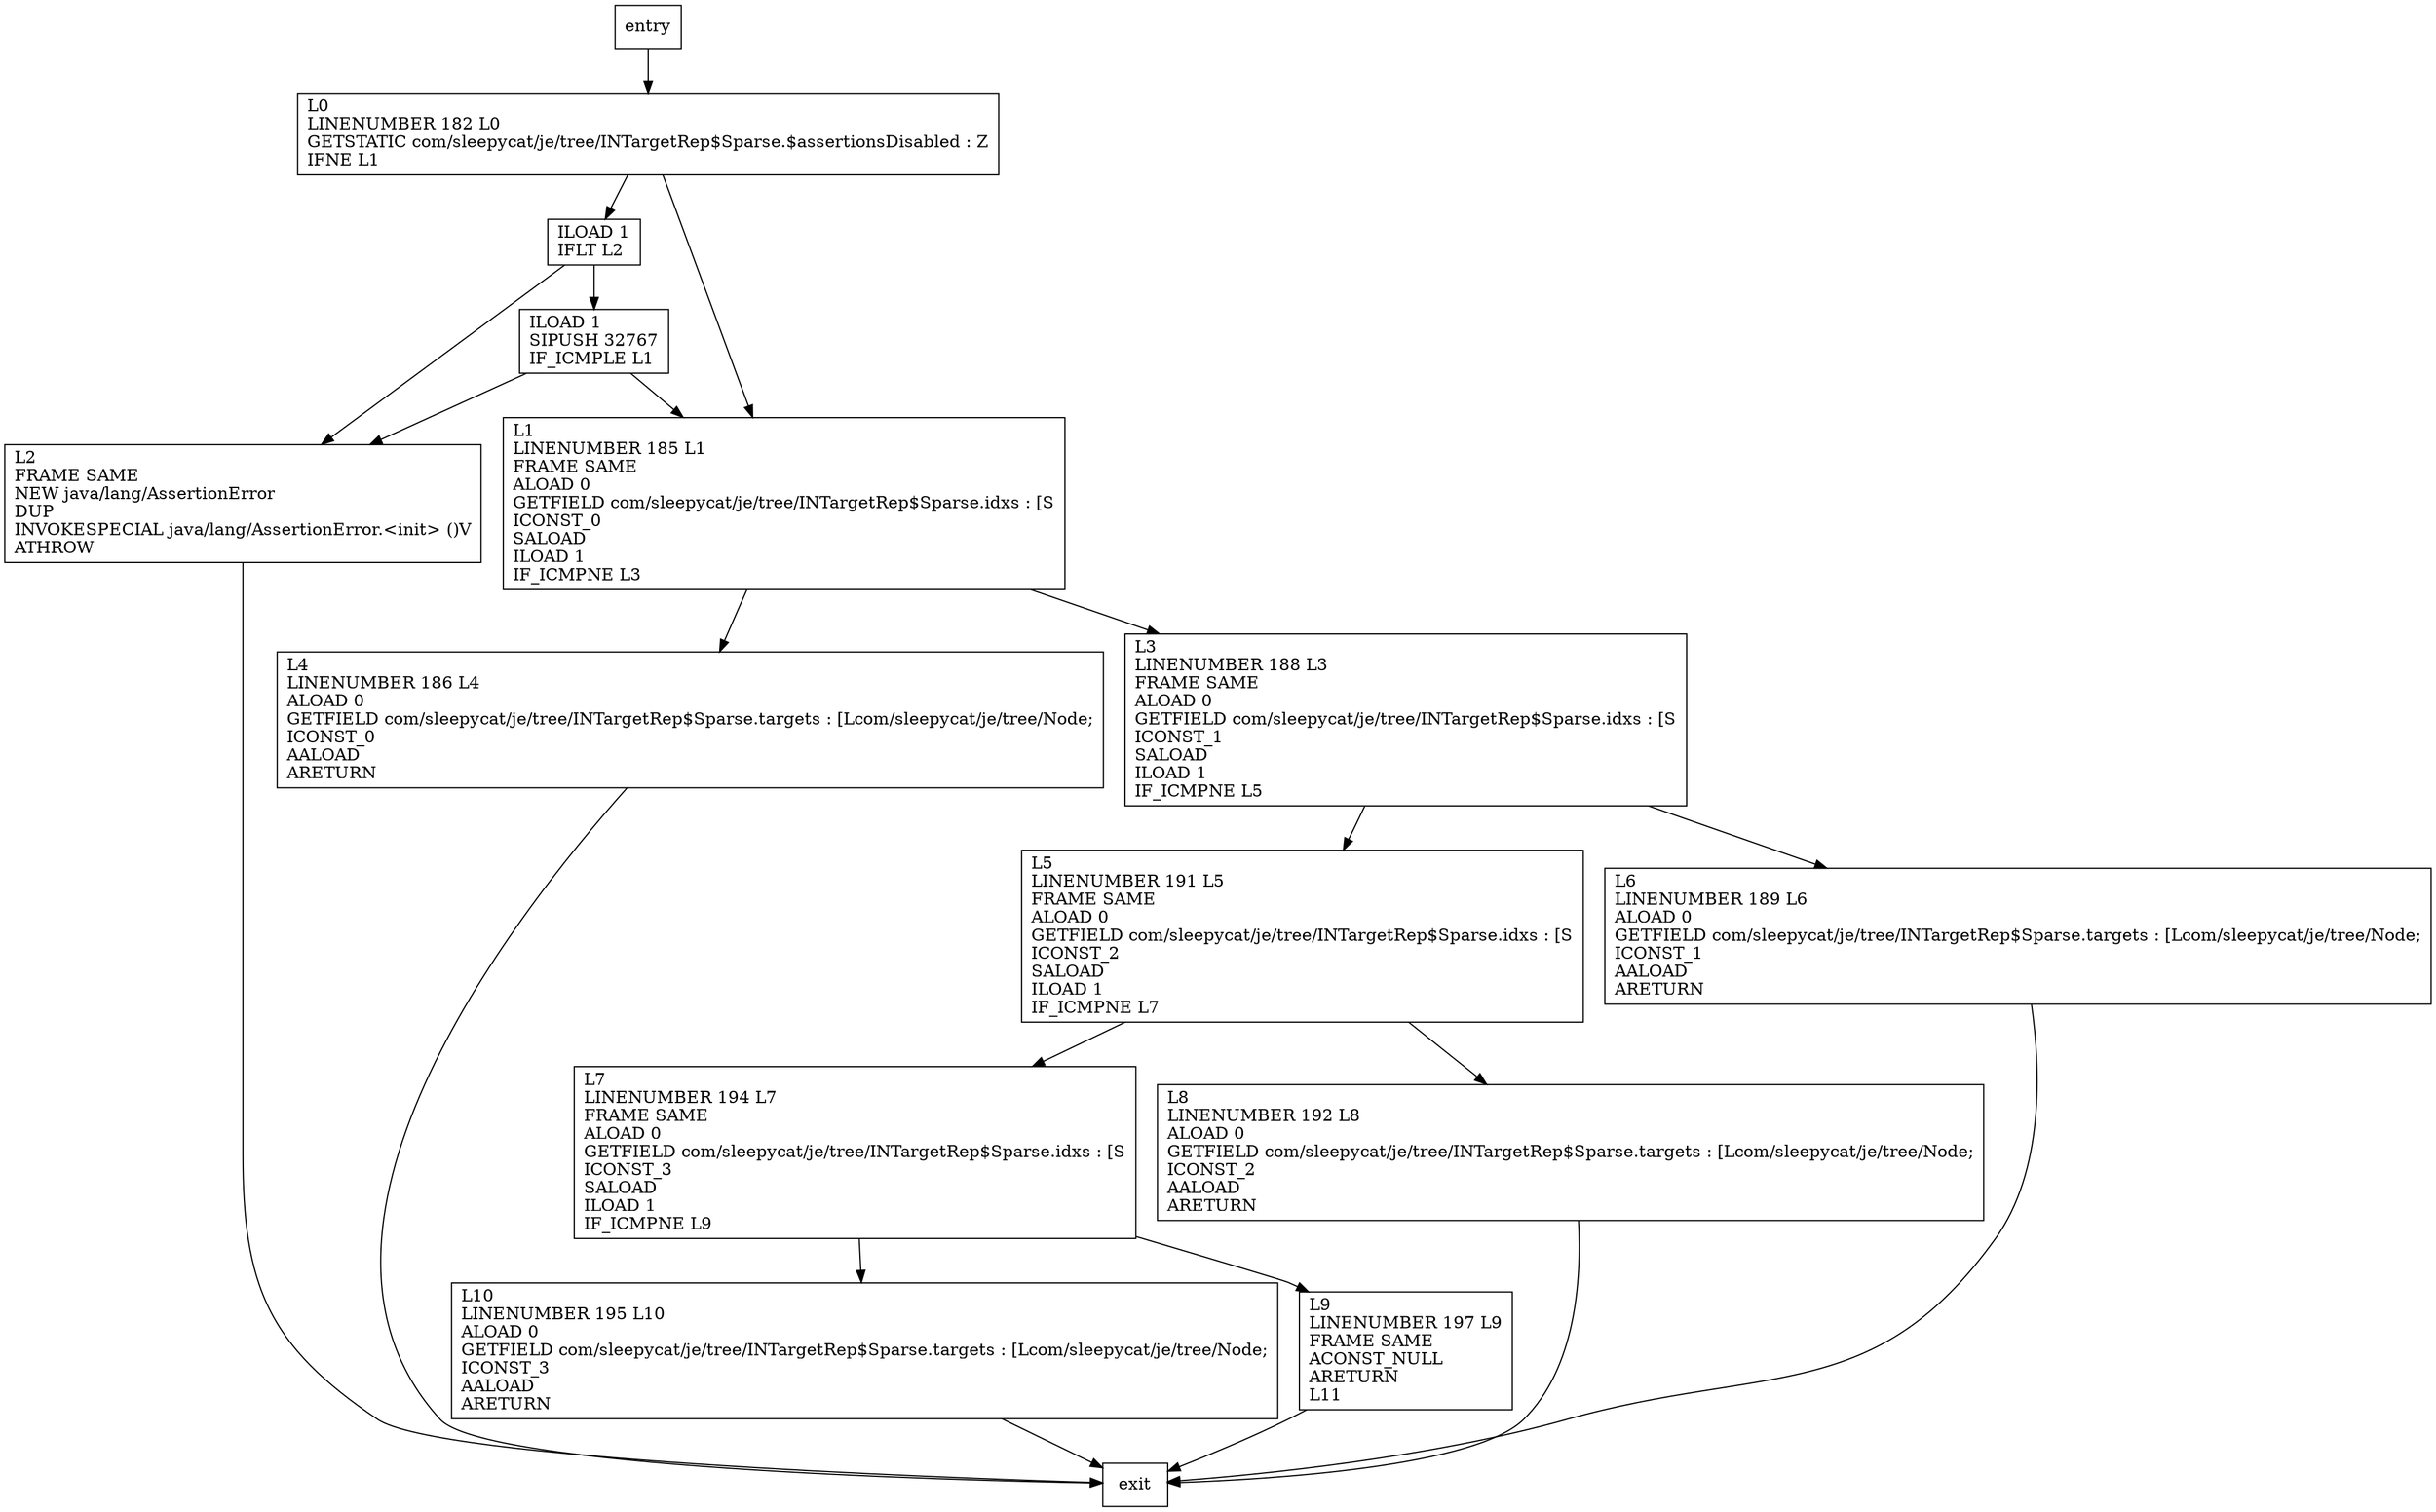 digraph get {
node [shape=record];
693756598 [label="L7\lLINENUMBER 194 L7\lFRAME SAME\lALOAD 0\lGETFIELD com/sleepycat/je/tree/INTargetRep$Sparse.idxs : [S\lICONST_3\lSALOAD\lILOAD 1\lIF_ICMPNE L9\l"];
1358982085 [label="L5\lLINENUMBER 191 L5\lFRAME SAME\lALOAD 0\lGETFIELD com/sleepycat/je/tree/INTargetRep$Sparse.idxs : [S\lICONST_2\lSALOAD\lILOAD 1\lIF_ICMPNE L7\l"];
2086923710 [label="L10\lLINENUMBER 195 L10\lALOAD 0\lGETFIELD com/sleepycat/je/tree/INTargetRep$Sparse.targets : [Lcom/sleepycat/je/tree/Node;\lICONST_3\lAALOAD\lARETURN\l"];
930935461 [label="L8\lLINENUMBER 192 L8\lALOAD 0\lGETFIELD com/sleepycat/je/tree/INTargetRep$Sparse.targets : [Lcom/sleepycat/je/tree/Node;\lICONST_2\lAALOAD\lARETURN\l"];
618118068 [label="L6\lLINENUMBER 189 L6\lALOAD 0\lGETFIELD com/sleepycat/je/tree/INTargetRep$Sparse.targets : [Lcom/sleepycat/je/tree/Node;\lICONST_1\lAALOAD\lARETURN\l"];
1308015329 [label="L4\lLINENUMBER 186 L4\lALOAD 0\lGETFIELD com/sleepycat/je/tree/INTargetRep$Sparse.targets : [Lcom/sleepycat/je/tree/Node;\lICONST_0\lAALOAD\lARETURN\l"];
1592230712 [label="ILOAD 1\lSIPUSH 32767\lIF_ICMPLE L1\l"];
1179323910 [label="L3\lLINENUMBER 188 L3\lFRAME SAME\lALOAD 0\lGETFIELD com/sleepycat/je/tree/INTargetRep$Sparse.idxs : [S\lICONST_1\lSALOAD\lILOAD 1\lIF_ICMPNE L5\l"];
787477989 [label="L9\lLINENUMBER 197 L9\lFRAME SAME\lACONST_NULL\lARETURN\lL11\l"];
1468895329 [label="L0\lLINENUMBER 182 L0\lGETSTATIC com/sleepycat/je/tree/INTargetRep$Sparse.$assertionsDisabled : Z\lIFNE L1\l"];
1708269085 [label="L2\lFRAME SAME\lNEW java/lang/AssertionError\lDUP\lINVOKESPECIAL java/lang/AssertionError.\<init\> ()V\lATHROW\l"];
1362048098 [label="ILOAD 1\lIFLT L2\l"];
1332251586 [label="L1\lLINENUMBER 185 L1\lFRAME SAME\lALOAD 0\lGETFIELD com/sleepycat/je/tree/INTargetRep$Sparse.idxs : [S\lICONST_0\lSALOAD\lILOAD 1\lIF_ICMPNE L3\l"];
entry;
exit;
693756598 -> 2086923710
693756598 -> 787477989
1358982085 -> 693756598
1358982085 -> 930935461
2086923710 -> exit
930935461 -> exit
618118068 -> exit
1308015329 -> exit
1592230712 -> 1708269085
1592230712 -> 1332251586
1179323910 -> 1358982085
1179323910 -> 618118068
entry -> 1468895329
787477989 -> exit
1468895329 -> 1362048098
1468895329 -> 1332251586
1708269085 -> exit
1362048098 -> 1708269085
1362048098 -> 1592230712
1332251586 -> 1308015329
1332251586 -> 1179323910
}

